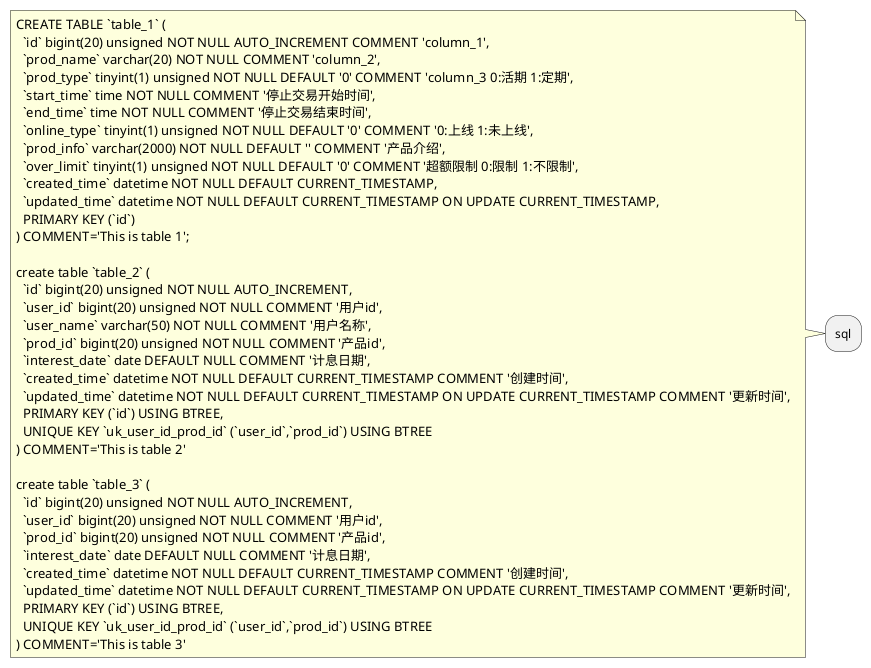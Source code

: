 @startuml

:sql;
note
CREATE TABLE `table_1` (
  `id` bigint(20) unsigned NOT NULL AUTO_INCREMENT COMMENT 'column_1',
  `prod_name` varchar(20) NOT NULL COMMENT 'column_2',
  `prod_type` tinyint(1) unsigned NOT NULL DEFAULT '0' COMMENT 'column_3 0:活期 1:定期',
  `start_time` time NOT NULL COMMENT '停止交易开始时间',
  `end_time` time NOT NULL COMMENT '停止交易结束时间',
  `online_type` tinyint(1) unsigned NOT NULL DEFAULT '0' COMMENT '0:上线 1:未上线',
  `prod_info` varchar(2000) NOT NULL DEFAULT '' COMMENT '产品介绍',
  `over_limit` tinyint(1) unsigned NOT NULL DEFAULT '0' COMMENT '超额限制 0:限制 1:不限制',
  `created_time` datetime NOT NULL DEFAULT CURRENT_TIMESTAMP,
  `updated_time` datetime NOT NULL DEFAULT CURRENT_TIMESTAMP ON UPDATE CURRENT_TIMESTAMP,
  PRIMARY KEY (`id`)
) COMMENT='This is table 1';

create table `table_2` (
  `id` bigint(20) unsigned NOT NULL AUTO_INCREMENT,
  `user_id` bigint(20) unsigned NOT NULL COMMENT '用户id',
  `user_name` varchar(50) NOT NULL COMMENT '用户名称',
  `prod_id` bigint(20) unsigned NOT NULL COMMENT '产品id',
  `interest_date` date DEFAULT NULL COMMENT '计息日期',
  `created_time` datetime NOT NULL DEFAULT CURRENT_TIMESTAMP COMMENT '创建时间',
  `updated_time` datetime NOT NULL DEFAULT CURRENT_TIMESTAMP ON UPDATE CURRENT_TIMESTAMP COMMENT '更新时间',
  PRIMARY KEY (`id`) USING BTREE,
  UNIQUE KEY `uk_user_id_prod_id` (`user_id`,`prod_id`) USING BTREE
) COMMENT='This is table 2'

create table `table_3` (
  `id` bigint(20) unsigned NOT NULL AUTO_INCREMENT,
  `user_id` bigint(20) unsigned NOT NULL COMMENT '用户id',
  `prod_id` bigint(20) unsigned NOT NULL COMMENT '产品id',
  `interest_date` date DEFAULT NULL COMMENT '计息日期',
  `created_time` datetime NOT NULL DEFAULT CURRENT_TIMESTAMP COMMENT '创建时间',
  `updated_time` datetime NOT NULL DEFAULT CURRENT_TIMESTAMP ON UPDATE CURRENT_TIMESTAMP COMMENT '更新时间',
  PRIMARY KEY (`id`) USING BTREE,
  UNIQUE KEY `uk_user_id_prod_id` (`user_id`,`prod_id`) USING BTREE
) COMMENT='This is table 3'
end note

@enduml
